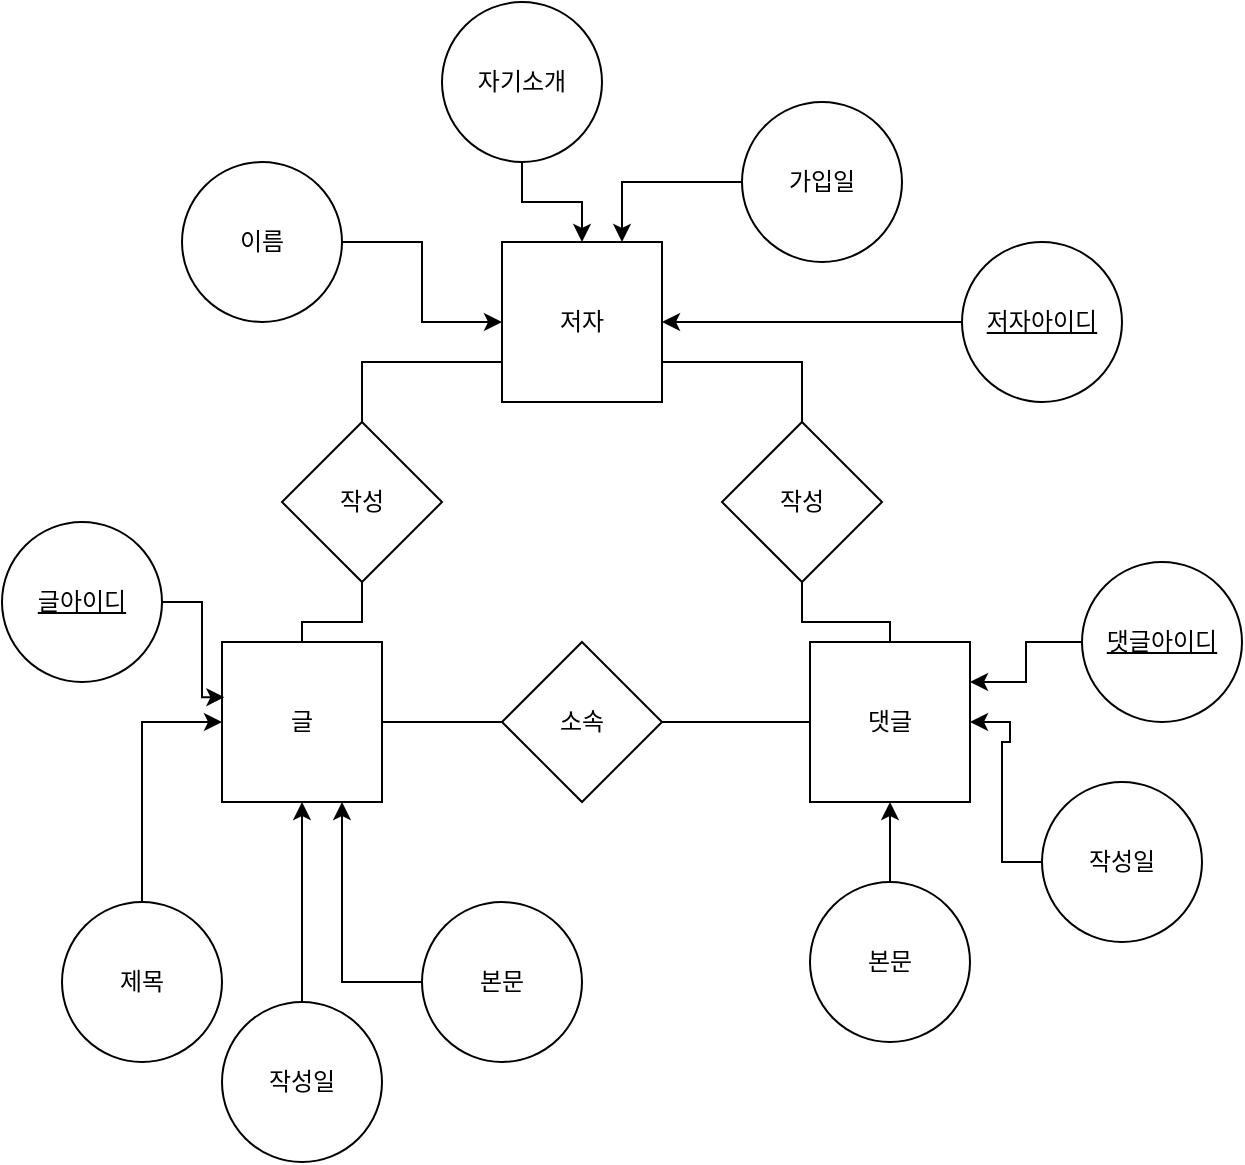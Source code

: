 <mxfile version="20.8.21" type="github">
  <diagram name="페이지-1" id="PUhpdKY23mIoX5jC1wex">
    <mxGraphModel dx="1235" dy="642" grid="1" gridSize="10" guides="1" tooltips="1" connect="1" arrows="1" fold="1" page="1" pageScale="1" pageWidth="827" pageHeight="1169" math="0" shadow="0">
      <root>
        <mxCell id="0" />
        <mxCell id="1" parent="0" />
        <mxCell id="LigTD3_mIQL_gjeOi206-1" value="저자" style="whiteSpace=wrap;html=1;aspect=fixed;" parent="1" vertex="1">
          <mxGeometry x="260" y="120" width="80" height="80" as="geometry" />
        </mxCell>
        <mxCell id="LigTD3_mIQL_gjeOi206-2" value="글" style="whiteSpace=wrap;html=1;aspect=fixed;" parent="1" vertex="1">
          <mxGeometry x="120" y="320" width="80" height="80" as="geometry" />
        </mxCell>
        <mxCell id="LigTD3_mIQL_gjeOi206-3" value="댓글" style="whiteSpace=wrap;html=1;aspect=fixed;" parent="1" vertex="1">
          <mxGeometry x="414" y="320" width="80" height="80" as="geometry" />
        </mxCell>
        <mxCell id="hfCVdWwhBnIbXz-01qrc-4" style="edgeStyle=orthogonalEdgeStyle;rounded=0;orthogonalLoop=1;jettySize=auto;html=1;exitX=0.5;exitY=0;exitDx=0;exitDy=0;entryX=0;entryY=0.5;entryDx=0;entryDy=0;" edge="1" parent="1" source="hfCVdWwhBnIbXz-01qrc-1" target="LigTD3_mIQL_gjeOi206-2">
          <mxGeometry relative="1" as="geometry" />
        </mxCell>
        <mxCell id="hfCVdWwhBnIbXz-01qrc-1" value="제목" style="ellipse;whiteSpace=wrap;html=1;aspect=fixed;" vertex="1" parent="1">
          <mxGeometry x="40" y="450" width="80" height="80" as="geometry" />
        </mxCell>
        <mxCell id="hfCVdWwhBnIbXz-01qrc-5" style="edgeStyle=orthogonalEdgeStyle;rounded=0;orthogonalLoop=1;jettySize=auto;html=1;entryX=0.5;entryY=1;entryDx=0;entryDy=0;" edge="1" parent="1" source="hfCVdWwhBnIbXz-01qrc-2" target="LigTD3_mIQL_gjeOi206-2">
          <mxGeometry relative="1" as="geometry" />
        </mxCell>
        <mxCell id="hfCVdWwhBnIbXz-01qrc-2" value="작성일" style="ellipse;whiteSpace=wrap;html=1;aspect=fixed;" vertex="1" parent="1">
          <mxGeometry x="120" y="500" width="80" height="80" as="geometry" />
        </mxCell>
        <mxCell id="hfCVdWwhBnIbXz-01qrc-6" style="edgeStyle=orthogonalEdgeStyle;rounded=0;orthogonalLoop=1;jettySize=auto;html=1;entryX=0.75;entryY=1;entryDx=0;entryDy=0;" edge="1" parent="1" source="hfCVdWwhBnIbXz-01qrc-3" target="LigTD3_mIQL_gjeOi206-2">
          <mxGeometry relative="1" as="geometry" />
        </mxCell>
        <mxCell id="hfCVdWwhBnIbXz-01qrc-3" value="본문" style="ellipse;whiteSpace=wrap;html=1;aspect=fixed;" vertex="1" parent="1">
          <mxGeometry x="220" y="450" width="80" height="80" as="geometry" />
        </mxCell>
        <mxCell id="hfCVdWwhBnIbXz-01qrc-10" style="edgeStyle=orthogonalEdgeStyle;rounded=0;orthogonalLoop=1;jettySize=auto;html=1;entryX=0;entryY=0.5;entryDx=0;entryDy=0;" edge="1" parent="1" source="hfCVdWwhBnIbXz-01qrc-7" target="LigTD3_mIQL_gjeOi206-1">
          <mxGeometry relative="1" as="geometry" />
        </mxCell>
        <mxCell id="hfCVdWwhBnIbXz-01qrc-7" value="이름" style="ellipse;whiteSpace=wrap;html=1;aspect=fixed;" vertex="1" parent="1">
          <mxGeometry x="100" y="80" width="80" height="80" as="geometry" />
        </mxCell>
        <mxCell id="hfCVdWwhBnIbXz-01qrc-11" style="edgeStyle=orthogonalEdgeStyle;rounded=0;orthogonalLoop=1;jettySize=auto;html=1;entryX=0.5;entryY=0;entryDx=0;entryDy=0;" edge="1" parent="1" source="hfCVdWwhBnIbXz-01qrc-8" target="LigTD3_mIQL_gjeOi206-1">
          <mxGeometry relative="1" as="geometry" />
        </mxCell>
        <mxCell id="hfCVdWwhBnIbXz-01qrc-8" value="자기소개" style="ellipse;whiteSpace=wrap;html=1;aspect=fixed;" vertex="1" parent="1">
          <mxGeometry x="230" width="80" height="80" as="geometry" />
        </mxCell>
        <mxCell id="hfCVdWwhBnIbXz-01qrc-12" style="edgeStyle=orthogonalEdgeStyle;rounded=0;orthogonalLoop=1;jettySize=auto;html=1;entryX=0.75;entryY=0;entryDx=0;entryDy=0;" edge="1" parent="1" source="hfCVdWwhBnIbXz-01qrc-9" target="LigTD3_mIQL_gjeOi206-1">
          <mxGeometry relative="1" as="geometry" />
        </mxCell>
        <mxCell id="hfCVdWwhBnIbXz-01qrc-9" value="가입일" style="ellipse;whiteSpace=wrap;html=1;aspect=fixed;" vertex="1" parent="1">
          <mxGeometry x="380" y="50" width="80" height="80" as="geometry" />
        </mxCell>
        <mxCell id="hfCVdWwhBnIbXz-01qrc-15" style="edgeStyle=orthogonalEdgeStyle;rounded=0;orthogonalLoop=1;jettySize=auto;html=1;entryX=0.5;entryY=1;entryDx=0;entryDy=0;" edge="1" parent="1" source="hfCVdWwhBnIbXz-01qrc-13" target="LigTD3_mIQL_gjeOi206-3">
          <mxGeometry relative="1" as="geometry" />
        </mxCell>
        <mxCell id="hfCVdWwhBnIbXz-01qrc-13" value="본문" style="ellipse;whiteSpace=wrap;html=1;aspect=fixed;" vertex="1" parent="1">
          <mxGeometry x="414" y="440" width="80" height="80" as="geometry" />
        </mxCell>
        <mxCell id="hfCVdWwhBnIbXz-01qrc-16" style="edgeStyle=orthogonalEdgeStyle;rounded=0;orthogonalLoop=1;jettySize=auto;html=1;entryX=1;entryY=0.5;entryDx=0;entryDy=0;" edge="1" parent="1" source="hfCVdWwhBnIbXz-01qrc-14" target="LigTD3_mIQL_gjeOi206-3">
          <mxGeometry relative="1" as="geometry" />
        </mxCell>
        <mxCell id="hfCVdWwhBnIbXz-01qrc-14" value="작성일" style="ellipse;whiteSpace=wrap;html=1;aspect=fixed;" vertex="1" parent="1">
          <mxGeometry x="530" y="390" width="80" height="80" as="geometry" />
        </mxCell>
        <mxCell id="hfCVdWwhBnIbXz-01qrc-25" style="rounded=0;orthogonalLoop=1;jettySize=auto;html=1;exitX=0.5;exitY=0;exitDx=0;exitDy=0;entryX=0;entryY=0.75;entryDx=0;entryDy=0;strokeColor=default;edgeStyle=orthogonalEdgeStyle;endArrow=none;endFill=0;" edge="1" parent="1" source="hfCVdWwhBnIbXz-01qrc-17" target="LigTD3_mIQL_gjeOi206-1">
          <mxGeometry relative="1" as="geometry" />
        </mxCell>
        <mxCell id="hfCVdWwhBnIbXz-01qrc-26" style="edgeStyle=orthogonalEdgeStyle;rounded=0;orthogonalLoop=1;jettySize=auto;html=1;exitX=0.5;exitY=1;exitDx=0;exitDy=0;endArrow=none;endFill=0;" edge="1" parent="1" source="hfCVdWwhBnIbXz-01qrc-17" target="LigTD3_mIQL_gjeOi206-2">
          <mxGeometry relative="1" as="geometry" />
        </mxCell>
        <mxCell id="hfCVdWwhBnIbXz-01qrc-17" value="작성" style="rhombus;whiteSpace=wrap;html=1;" vertex="1" parent="1">
          <mxGeometry x="150" y="210" width="80" height="80" as="geometry" />
        </mxCell>
        <mxCell id="hfCVdWwhBnIbXz-01qrc-19" style="edgeStyle=orthogonalEdgeStyle;rounded=0;orthogonalLoop=1;jettySize=auto;html=1;entryX=0.015;entryY=0.345;entryDx=0;entryDy=0;entryPerimeter=0;" edge="1" parent="1" source="hfCVdWwhBnIbXz-01qrc-18" target="LigTD3_mIQL_gjeOi206-2">
          <mxGeometry relative="1" as="geometry" />
        </mxCell>
        <mxCell id="hfCVdWwhBnIbXz-01qrc-18" value="&lt;u&gt;글아이디&lt;/u&gt;" style="ellipse;whiteSpace=wrap;html=1;aspect=fixed;" vertex="1" parent="1">
          <mxGeometry x="10" y="260" width="80" height="80" as="geometry" />
        </mxCell>
        <mxCell id="hfCVdWwhBnIbXz-01qrc-21" style="edgeStyle=orthogonalEdgeStyle;rounded=0;orthogonalLoop=1;jettySize=auto;html=1;entryX=1;entryY=0.25;entryDx=0;entryDy=0;" edge="1" parent="1" source="hfCVdWwhBnIbXz-01qrc-20" target="LigTD3_mIQL_gjeOi206-3">
          <mxGeometry relative="1" as="geometry" />
        </mxCell>
        <mxCell id="hfCVdWwhBnIbXz-01qrc-20" value="&lt;u&gt;댓글아이디&lt;/u&gt;" style="ellipse;whiteSpace=wrap;html=1;aspect=fixed;" vertex="1" parent="1">
          <mxGeometry x="550" y="280" width="80" height="80" as="geometry" />
        </mxCell>
        <mxCell id="hfCVdWwhBnIbXz-01qrc-23" style="edgeStyle=orthogonalEdgeStyle;rounded=0;orthogonalLoop=1;jettySize=auto;html=1;entryX=1;entryY=0.5;entryDx=0;entryDy=0;" edge="1" parent="1" source="hfCVdWwhBnIbXz-01qrc-22" target="LigTD3_mIQL_gjeOi206-1">
          <mxGeometry relative="1" as="geometry" />
        </mxCell>
        <mxCell id="hfCVdWwhBnIbXz-01qrc-22" value="&lt;u&gt;저자아이디&lt;/u&gt;" style="ellipse;whiteSpace=wrap;html=1;aspect=fixed;" vertex="1" parent="1">
          <mxGeometry x="490" y="120" width="80" height="80" as="geometry" />
        </mxCell>
        <mxCell id="hfCVdWwhBnIbXz-01qrc-31" style="edgeStyle=orthogonalEdgeStyle;rounded=0;orthogonalLoop=1;jettySize=auto;html=1;exitX=0.5;exitY=0;exitDx=0;exitDy=0;entryX=1;entryY=0.75;entryDx=0;entryDy=0;strokeColor=default;endArrow=none;endFill=0;" edge="1" parent="1" source="hfCVdWwhBnIbXz-01qrc-29" target="LigTD3_mIQL_gjeOi206-1">
          <mxGeometry relative="1" as="geometry" />
        </mxCell>
        <mxCell id="hfCVdWwhBnIbXz-01qrc-32" style="edgeStyle=orthogonalEdgeStyle;rounded=0;orthogonalLoop=1;jettySize=auto;html=1;exitX=0.5;exitY=1;exitDx=0;exitDy=0;entryX=0.5;entryY=0;entryDx=0;entryDy=0;strokeColor=default;endArrow=none;endFill=0;" edge="1" parent="1" source="hfCVdWwhBnIbXz-01qrc-29" target="LigTD3_mIQL_gjeOi206-3">
          <mxGeometry relative="1" as="geometry" />
        </mxCell>
        <mxCell id="hfCVdWwhBnIbXz-01qrc-29" value="작성" style="rhombus;whiteSpace=wrap;html=1;" vertex="1" parent="1">
          <mxGeometry x="370" y="210" width="80" height="80" as="geometry" />
        </mxCell>
        <mxCell id="hfCVdWwhBnIbXz-01qrc-35" style="edgeStyle=orthogonalEdgeStyle;rounded=0;orthogonalLoop=1;jettySize=auto;html=1;entryX=1;entryY=0.5;entryDx=0;entryDy=0;strokeColor=default;endArrow=none;endFill=0;" edge="1" parent="1" source="hfCVdWwhBnIbXz-01qrc-34" target="LigTD3_mIQL_gjeOi206-2">
          <mxGeometry relative="1" as="geometry" />
        </mxCell>
        <mxCell id="hfCVdWwhBnIbXz-01qrc-36" style="edgeStyle=orthogonalEdgeStyle;rounded=0;orthogonalLoop=1;jettySize=auto;html=1;entryX=0;entryY=0.5;entryDx=0;entryDy=0;strokeColor=default;endArrow=none;endFill=0;" edge="1" parent="1" source="hfCVdWwhBnIbXz-01qrc-34" target="LigTD3_mIQL_gjeOi206-3">
          <mxGeometry relative="1" as="geometry" />
        </mxCell>
        <mxCell id="hfCVdWwhBnIbXz-01qrc-34" value="소속" style="rhombus;whiteSpace=wrap;html=1;" vertex="1" parent="1">
          <mxGeometry x="260" y="320" width="80" height="80" as="geometry" />
        </mxCell>
      </root>
    </mxGraphModel>
  </diagram>
</mxfile>
